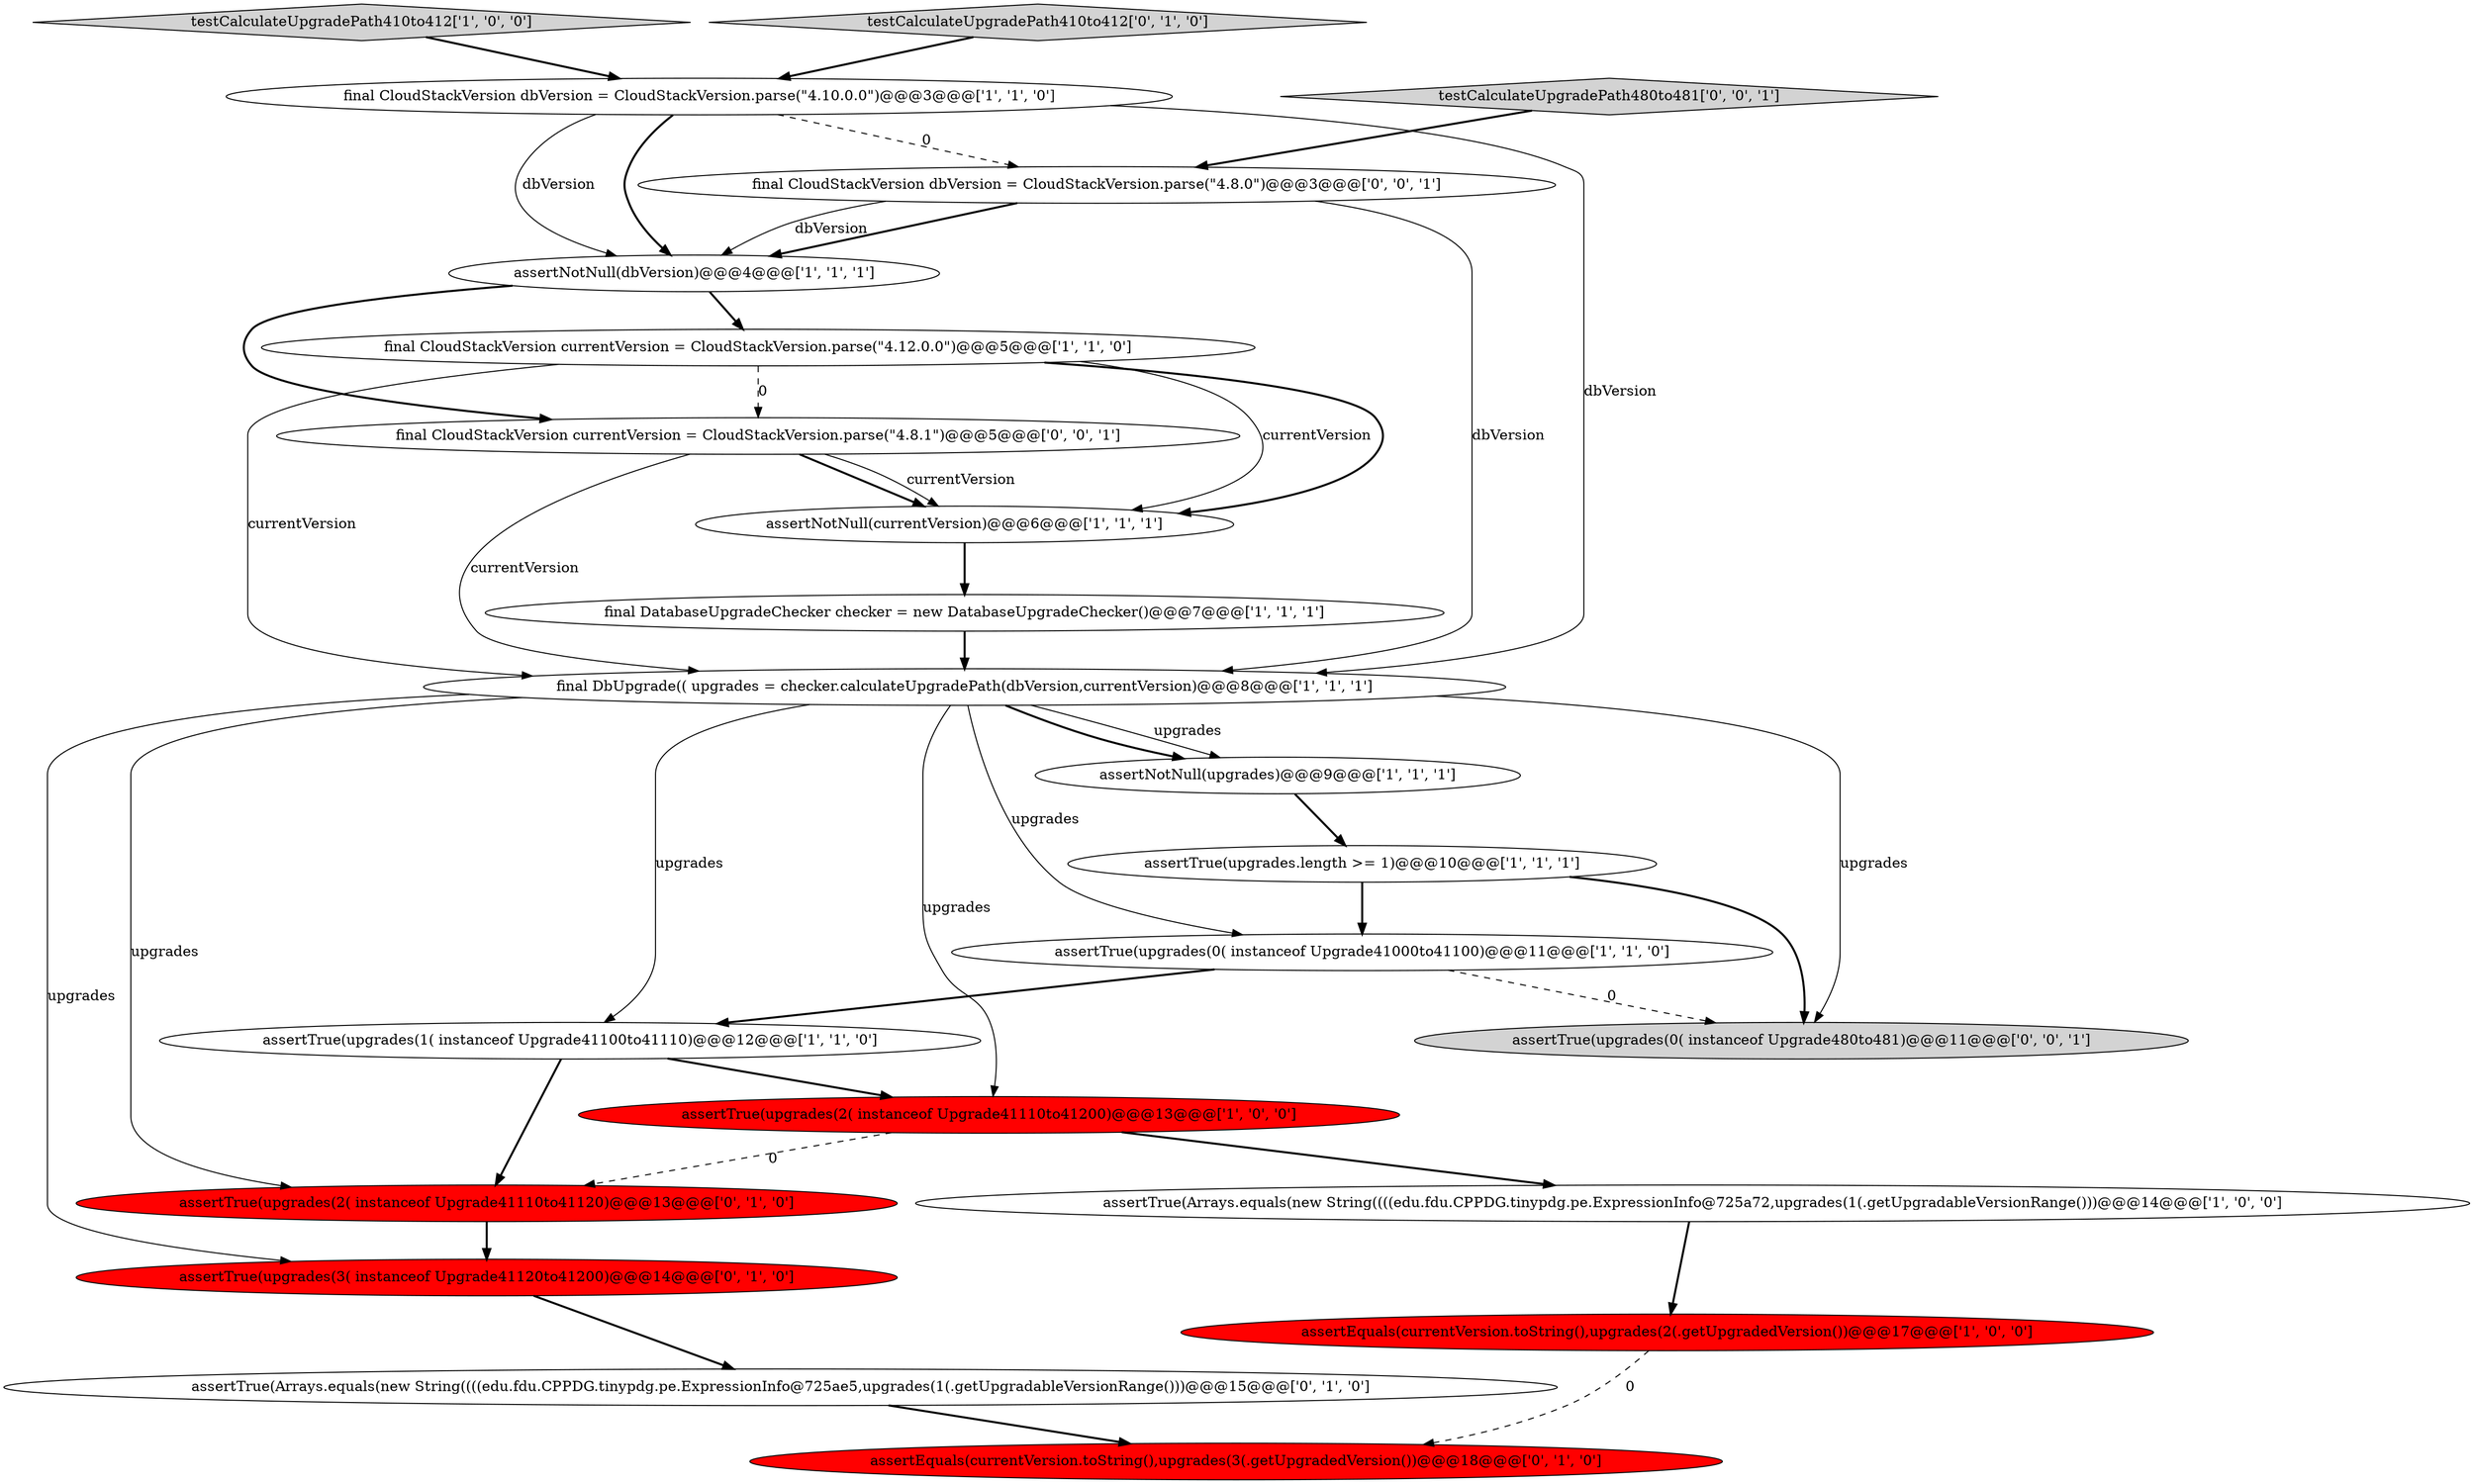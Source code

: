 digraph {
7 [style = filled, label = "assertTrue(upgrades.length >= 1)@@@10@@@['1', '1', '1']", fillcolor = white, shape = ellipse image = "AAA0AAABBB1BBB"];
13 [style = filled, label = "final DatabaseUpgradeChecker checker = new DatabaseUpgradeChecker()@@@7@@@['1', '1', '1']", fillcolor = white, shape = ellipse image = "AAA0AAABBB1BBB"];
19 [style = filled, label = "assertTrue(upgrades(0( instanceof Upgrade480to481)@@@11@@@['0', '0', '1']", fillcolor = lightgray, shape = ellipse image = "AAA0AAABBB3BBB"];
8 [style = filled, label = "testCalculateUpgradePath410to412['1', '0', '0']", fillcolor = lightgray, shape = diamond image = "AAA0AAABBB1BBB"];
6 [style = filled, label = "assertNotNull(currentVersion)@@@6@@@['1', '1', '1']", fillcolor = white, shape = ellipse image = "AAA0AAABBB1BBB"];
12 [style = filled, label = "assertTrue(upgrades(1( instanceof Upgrade41100to41110)@@@12@@@['1', '1', '0']", fillcolor = white, shape = ellipse image = "AAA0AAABBB1BBB"];
11 [style = filled, label = "assertTrue(upgrades(2( instanceof Upgrade41110to41200)@@@13@@@['1', '0', '0']", fillcolor = red, shape = ellipse image = "AAA1AAABBB1BBB"];
21 [style = filled, label = "final CloudStackVersion currentVersion = CloudStackVersion.parse(\"4.8.1\")@@@5@@@['0', '0', '1']", fillcolor = white, shape = ellipse image = "AAA0AAABBB3BBB"];
1 [style = filled, label = "assertNotNull(dbVersion)@@@4@@@['1', '1', '1']", fillcolor = white, shape = ellipse image = "AAA0AAABBB1BBB"];
18 [style = filled, label = "assertTrue(upgrades(3( instanceof Upgrade41120to41200)@@@14@@@['0', '1', '0']", fillcolor = red, shape = ellipse image = "AAA1AAABBB2BBB"];
14 [style = filled, label = "testCalculateUpgradePath410to412['0', '1', '0']", fillcolor = lightgray, shape = diamond image = "AAA0AAABBB2BBB"];
2 [style = filled, label = "final DbUpgrade(( upgrades = checker.calculateUpgradePath(dbVersion,currentVersion)@@@8@@@['1', '1', '1']", fillcolor = white, shape = ellipse image = "AAA0AAABBB1BBB"];
10 [style = filled, label = "final CloudStackVersion dbVersion = CloudStackVersion.parse(\"4.10.0.0\")@@@3@@@['1', '1', '0']", fillcolor = white, shape = ellipse image = "AAA0AAABBB1BBB"];
4 [style = filled, label = "assertEquals(currentVersion.toString(),upgrades(2(.getUpgradedVersion())@@@17@@@['1', '0', '0']", fillcolor = red, shape = ellipse image = "AAA1AAABBB1BBB"];
16 [style = filled, label = "assertTrue(Arrays.equals(new String((((edu.fdu.CPPDG.tinypdg.pe.ExpressionInfo@725ae5,upgrades(1(.getUpgradableVersionRange()))@@@15@@@['0', '1', '0']", fillcolor = white, shape = ellipse image = "AAA0AAABBB2BBB"];
22 [style = filled, label = "testCalculateUpgradePath480to481['0', '0', '1']", fillcolor = lightgray, shape = diamond image = "AAA0AAABBB3BBB"];
15 [style = filled, label = "assertTrue(upgrades(2( instanceof Upgrade41110to41120)@@@13@@@['0', '1', '0']", fillcolor = red, shape = ellipse image = "AAA1AAABBB2BBB"];
9 [style = filled, label = "assertTrue(Arrays.equals(new String((((edu.fdu.CPPDG.tinypdg.pe.ExpressionInfo@725a72,upgrades(1(.getUpgradableVersionRange()))@@@14@@@['1', '0', '0']", fillcolor = white, shape = ellipse image = "AAA0AAABBB1BBB"];
3 [style = filled, label = "assertTrue(upgrades(0( instanceof Upgrade41000to41100)@@@11@@@['1', '1', '0']", fillcolor = white, shape = ellipse image = "AAA0AAABBB1BBB"];
5 [style = filled, label = "assertNotNull(upgrades)@@@9@@@['1', '1', '1']", fillcolor = white, shape = ellipse image = "AAA0AAABBB1BBB"];
17 [style = filled, label = "assertEquals(currentVersion.toString(),upgrades(3(.getUpgradedVersion())@@@18@@@['0', '1', '0']", fillcolor = red, shape = ellipse image = "AAA1AAABBB2BBB"];
0 [style = filled, label = "final CloudStackVersion currentVersion = CloudStackVersion.parse(\"4.12.0.0\")@@@5@@@['1', '1', '0']", fillcolor = white, shape = ellipse image = "AAA0AAABBB1BBB"];
20 [style = filled, label = "final CloudStackVersion dbVersion = CloudStackVersion.parse(\"4.8.0\")@@@3@@@['0', '0', '1']", fillcolor = white, shape = ellipse image = "AAA0AAABBB3BBB"];
2->19 [style = solid, label="upgrades"];
0->6 [style = solid, label="currentVersion"];
8->10 [style = bold, label=""];
21->6 [style = bold, label=""];
4->17 [style = dashed, label="0"];
21->2 [style = solid, label="currentVersion"];
0->6 [style = bold, label=""];
11->15 [style = dashed, label="0"];
0->2 [style = solid, label="currentVersion"];
9->4 [style = bold, label=""];
2->3 [style = solid, label="upgrades"];
12->11 [style = bold, label=""];
12->15 [style = bold, label=""];
14->10 [style = bold, label=""];
1->0 [style = bold, label=""];
16->17 [style = bold, label=""];
3->12 [style = bold, label=""];
20->1 [style = bold, label=""];
11->9 [style = bold, label=""];
15->18 [style = bold, label=""];
2->12 [style = solid, label="upgrades"];
7->3 [style = bold, label=""];
10->1 [style = solid, label="dbVersion"];
3->19 [style = dashed, label="0"];
18->16 [style = bold, label=""];
2->18 [style = solid, label="upgrades"];
22->20 [style = bold, label=""];
0->21 [style = dashed, label="0"];
1->21 [style = bold, label=""];
6->13 [style = bold, label=""];
21->6 [style = solid, label="currentVersion"];
20->2 [style = solid, label="dbVersion"];
5->7 [style = bold, label=""];
2->5 [style = solid, label="upgrades"];
10->20 [style = dashed, label="0"];
10->2 [style = solid, label="dbVersion"];
10->1 [style = bold, label=""];
2->15 [style = solid, label="upgrades"];
7->19 [style = bold, label=""];
20->1 [style = solid, label="dbVersion"];
2->5 [style = bold, label=""];
13->2 [style = bold, label=""];
2->11 [style = solid, label="upgrades"];
}
